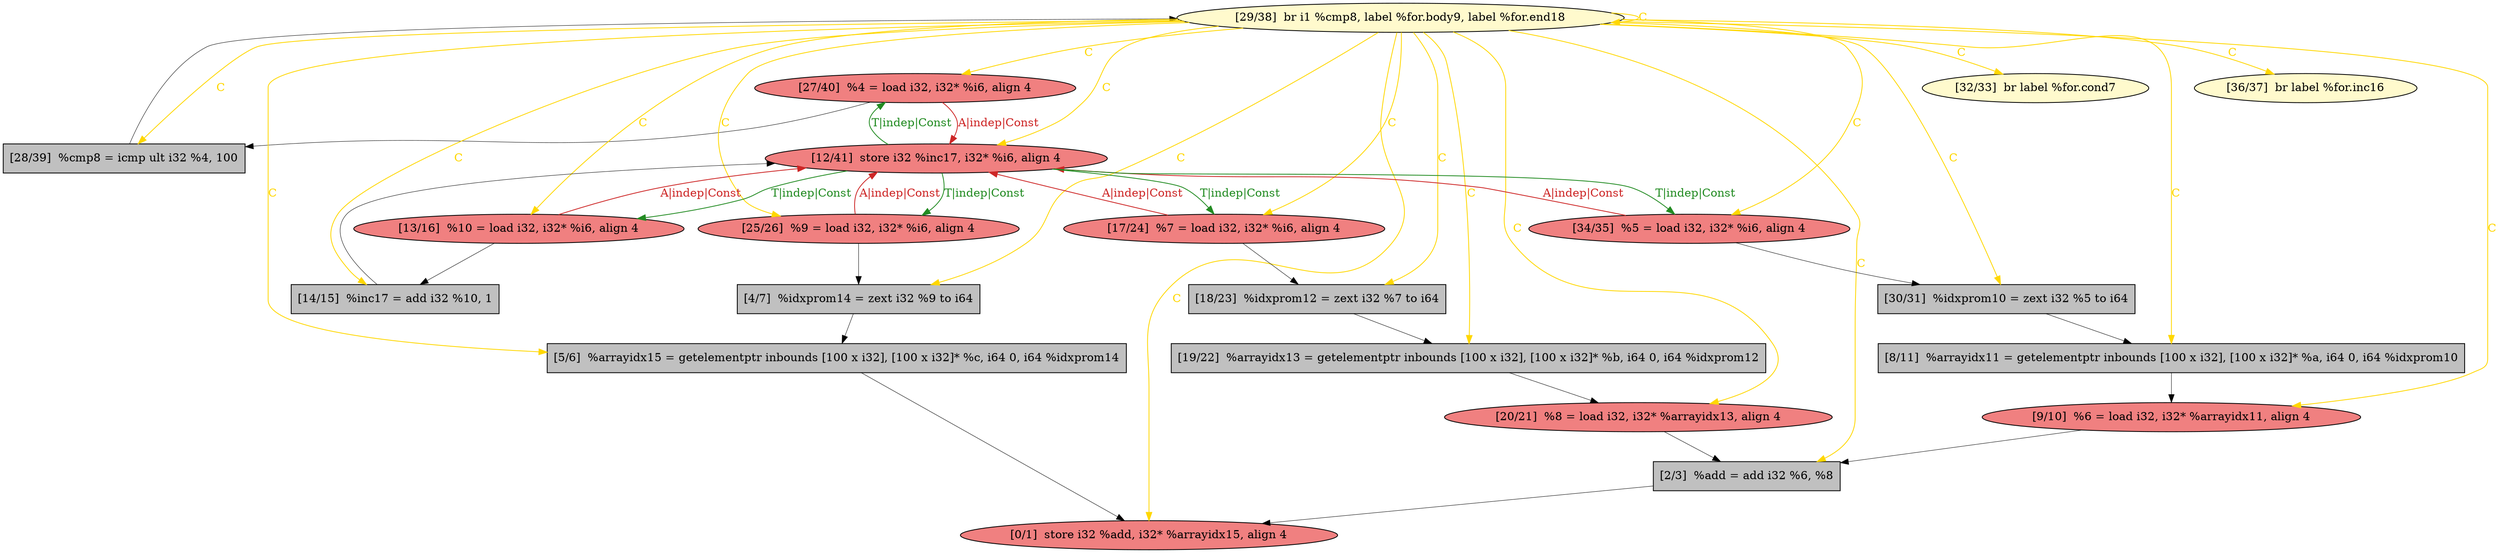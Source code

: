 
digraph G {


node395 [fillcolor=grey,label="[5/6]  %arrayidx15 = getelementptr inbounds [100 x i32], [100 x i32]* %c, i64 0, i64 %idxprom14",shape=rectangle,style=filled ]
node394 [fillcolor=grey,label="[28/39]  %cmp8 = icmp ult i32 %4, 100",shape=rectangle,style=filled ]
node393 [fillcolor=lightcoral,label="[27/40]  %4 = load i32, i32* %i6, align 4",shape=ellipse,style=filled ]
node391 [fillcolor=lemonchiffon,label="[29/38]  br i1 %cmp8, label %for.body9, label %for.end18",shape=ellipse,style=filled ]
node392 [fillcolor=lightcoral,label="[34/35]  %5 = load i32, i32* %i6, align 4",shape=ellipse,style=filled ]
node379 [fillcolor=lightcoral,label="[12/41]  store i32 %inc17, i32* %i6, align 4",shape=ellipse,style=filled ]
node386 [fillcolor=lightcoral,label="[17/24]  %7 = load i32, i32* %i6, align 4",shape=ellipse,style=filled ]
node380 [fillcolor=grey,label="[19/22]  %arrayidx13 = getelementptr inbounds [100 x i32], [100 x i32]* %b, i64 0, i64 %idxprom12",shape=rectangle,style=filled ]
node383 [fillcolor=grey,label="[14/15]  %inc17 = add i32 %10, 1",shape=rectangle,style=filled ]
node378 [fillcolor=grey,label="[8/11]  %arrayidx11 = getelementptr inbounds [100 x i32], [100 x i32]* %a, i64 0, i64 %idxprom10",shape=rectangle,style=filled ]
node377 [fillcolor=grey,label="[4/7]  %idxprom14 = zext i32 %9 to i64",shape=rectangle,style=filled ]
node375 [fillcolor=lightcoral,label="[0/1]  store i32 %add, i32* %arrayidx15, align 4",shape=ellipse,style=filled ]
node381 [fillcolor=lightcoral,label="[25/26]  %9 = load i32, i32* %i6, align 4",shape=ellipse,style=filled ]
node385 [fillcolor=lightcoral,label="[20/21]  %8 = load i32, i32* %arrayidx13, align 4",shape=ellipse,style=filled ]
node389 [fillcolor=grey,label="[30/31]  %idxprom10 = zext i32 %5 to i64",shape=rectangle,style=filled ]
node387 [fillcolor=lightcoral,label="[13/16]  %10 = load i32, i32* %i6, align 4",shape=ellipse,style=filled ]
node384 [fillcolor=lightcoral,label="[9/10]  %6 = load i32, i32* %arrayidx11, align 4",shape=ellipse,style=filled ]
node388 [fillcolor=lemonchiffon,label="[32/33]  br label %for.cond7",shape=ellipse,style=filled ]
node376 [fillcolor=grey,label="[2/3]  %add = add i32 %6, %8",shape=rectangle,style=filled ]
node382 [fillcolor=lemonchiffon,label="[36/37]  br label %for.inc16",shape=ellipse,style=filled ]
node390 [fillcolor=grey,label="[18/23]  %idxprom12 = zext i32 %7 to i64",shape=rectangle,style=filled ]

node391->node386 [style=solid,color=gold,label="C",penwidth=1.0,fontcolor=gold ]
node391->node392 [style=solid,color=gold,label="C",penwidth=1.0,fontcolor=gold ]
node391->node388 [style=solid,color=gold,label="C",penwidth=1.0,fontcolor=gold ]
node378->node384 [style=solid,color=black,label="",penwidth=0.5,fontcolor=black ]
node391->node383 [style=solid,color=gold,label="C",penwidth=1.0,fontcolor=gold ]
node391->node384 [style=solid,color=gold,label="C",penwidth=1.0,fontcolor=gold ]
node391->node389 [style=solid,color=gold,label="C",penwidth=1.0,fontcolor=gold ]
node391->node387 [style=solid,color=gold,label="C",penwidth=1.0,fontcolor=gold ]
node383->node379 [style=solid,color=black,label="",penwidth=0.5,fontcolor=black ]
node377->node395 [style=solid,color=black,label="",penwidth=0.5,fontcolor=black ]
node391->node391 [style=solid,color=gold,label="C",penwidth=1.0,fontcolor=gold ]
node380->node385 [style=solid,color=black,label="",penwidth=0.5,fontcolor=black ]
node389->node378 [style=solid,color=black,label="",penwidth=0.5,fontcolor=black ]
node392->node389 [style=solid,color=black,label="",penwidth=0.5,fontcolor=black ]
node390->node380 [style=solid,color=black,label="",penwidth=0.5,fontcolor=black ]
node391->node393 [style=solid,color=gold,label="C",penwidth=1.0,fontcolor=gold ]
node386->node390 [style=solid,color=black,label="",penwidth=0.5,fontcolor=black ]
node391->node380 [style=solid,color=gold,label="C",penwidth=1.0,fontcolor=gold ]
node391->node381 [style=solid,color=gold,label="C",penwidth=1.0,fontcolor=gold ]
node393->node394 [style=solid,color=black,label="",penwidth=0.5,fontcolor=black ]
node381->node377 [style=solid,color=black,label="",penwidth=0.5,fontcolor=black ]
node391->node390 [style=solid,color=gold,label="C",penwidth=1.0,fontcolor=gold ]
node395->node375 [style=solid,color=black,label="",penwidth=0.5,fontcolor=black ]
node391->node382 [style=solid,color=gold,label="C",penwidth=1.0,fontcolor=gold ]
node386->node379 [style=solid,color=firebrick3,label="A|indep|Const",penwidth=1.0,fontcolor=firebrick3 ]
node391->node385 [style=solid,color=gold,label="C",penwidth=1.0,fontcolor=gold ]
node391->node375 [style=solid,color=gold,label="C",penwidth=1.0,fontcolor=gold ]
node394->node391 [style=solid,color=black,label="",penwidth=0.5,fontcolor=black ]
node391->node377 [style=solid,color=gold,label="C",penwidth=1.0,fontcolor=gold ]
node384->node376 [style=solid,color=black,label="",penwidth=0.5,fontcolor=black ]
node376->node375 [style=solid,color=black,label="",penwidth=0.5,fontcolor=black ]
node391->node378 [style=solid,color=gold,label="C",penwidth=1.0,fontcolor=gold ]
node385->node376 [style=solid,color=black,label="",penwidth=0.5,fontcolor=black ]
node391->node394 [style=solid,color=gold,label="C",penwidth=1.0,fontcolor=gold ]
node391->node376 [style=solid,color=gold,label="C",penwidth=1.0,fontcolor=gold ]
node393->node379 [style=solid,color=firebrick3,label="A|indep|Const",penwidth=1.0,fontcolor=firebrick3 ]
node391->node395 [style=solid,color=gold,label="C",penwidth=1.0,fontcolor=gold ]
node379->node386 [style=solid,color=forestgreen,label="T|indep|Const",penwidth=1.0,fontcolor=forestgreen ]
node381->node379 [style=solid,color=firebrick3,label="A|indep|Const",penwidth=1.0,fontcolor=firebrick3 ]
node379->node381 [style=solid,color=forestgreen,label="T|indep|Const",penwidth=1.0,fontcolor=forestgreen ]
node387->node379 [style=solid,color=firebrick3,label="A|indep|Const",penwidth=1.0,fontcolor=firebrick3 ]
node379->node392 [style=solid,color=forestgreen,label="T|indep|Const",penwidth=1.0,fontcolor=forestgreen ]
node379->node387 [style=solid,color=forestgreen,label="T|indep|Const",penwidth=1.0,fontcolor=forestgreen ]
node387->node383 [style=solid,color=black,label="",penwidth=0.5,fontcolor=black ]
node379->node393 [style=solid,color=forestgreen,label="T|indep|Const",penwidth=1.0,fontcolor=forestgreen ]
node392->node379 [style=solid,color=firebrick3,label="A|indep|Const",penwidth=1.0,fontcolor=firebrick3 ]
node391->node379 [style=solid,color=gold,label="C",penwidth=1.0,fontcolor=gold ]


}
